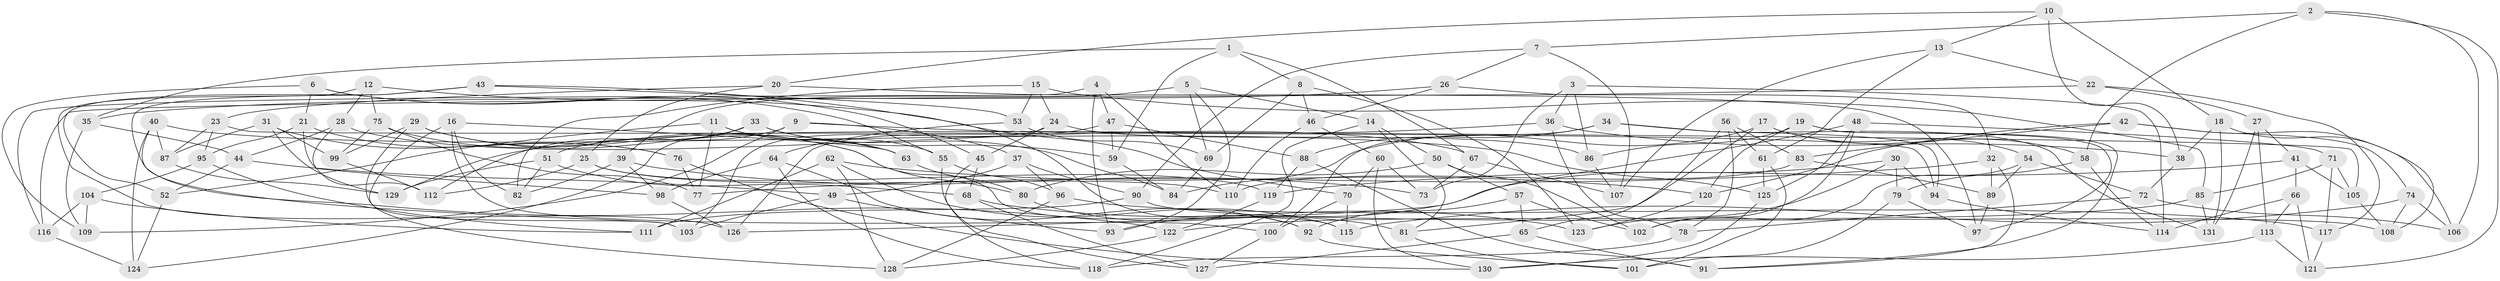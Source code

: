 // coarse degree distribution, {6: 0.4642857142857143, 4: 0.4166666666666667, 5: 0.09523809523809523, 3: 0.023809523809523808}
// Generated by graph-tools (version 1.1) at 2025/52/02/27/25 19:52:30]
// undirected, 131 vertices, 262 edges
graph export_dot {
graph [start="1"]
  node [color=gray90,style=filled];
  1;
  2;
  3;
  4;
  5;
  6;
  7;
  8;
  9;
  10;
  11;
  12;
  13;
  14;
  15;
  16;
  17;
  18;
  19;
  20;
  21;
  22;
  23;
  24;
  25;
  26;
  27;
  28;
  29;
  30;
  31;
  32;
  33;
  34;
  35;
  36;
  37;
  38;
  39;
  40;
  41;
  42;
  43;
  44;
  45;
  46;
  47;
  48;
  49;
  50;
  51;
  52;
  53;
  54;
  55;
  56;
  57;
  58;
  59;
  60;
  61;
  62;
  63;
  64;
  65;
  66;
  67;
  68;
  69;
  70;
  71;
  72;
  73;
  74;
  75;
  76;
  77;
  78;
  79;
  80;
  81;
  82;
  83;
  84;
  85;
  86;
  87;
  88;
  89;
  90;
  91;
  92;
  93;
  94;
  95;
  96;
  97;
  98;
  99;
  100;
  101;
  102;
  103;
  104;
  105;
  106;
  107;
  108;
  109;
  110;
  111;
  112;
  113;
  114;
  115;
  116;
  117;
  118;
  119;
  120;
  121;
  122;
  123;
  124;
  125;
  126;
  127;
  128;
  129;
  130;
  131;
  1 -- 59;
  1 -- 35;
  1 -- 67;
  1 -- 8;
  2 -- 7;
  2 -- 106;
  2 -- 58;
  2 -- 121;
  3 -- 114;
  3 -- 36;
  3 -- 86;
  3 -- 73;
  4 -- 47;
  4 -- 116;
  4 -- 110;
  4 -- 93;
  5 -- 14;
  5 -- 69;
  5 -- 93;
  5 -- 39;
  6 -- 45;
  6 -- 109;
  6 -- 55;
  6 -- 21;
  7 -- 26;
  7 -- 90;
  7 -- 107;
  8 -- 123;
  8 -- 46;
  8 -- 69;
  9 -- 105;
  9 -- 109;
  9 -- 51;
  9 -- 37;
  10 -- 38;
  10 -- 20;
  10 -- 18;
  10 -- 13;
  11 -- 63;
  11 -- 77;
  11 -- 52;
  11 -- 55;
  12 -- 28;
  12 -- 126;
  12 -- 70;
  12 -- 75;
  13 -- 22;
  13 -- 107;
  13 -- 61;
  14 -- 81;
  14 -- 50;
  14 -- 118;
  15 -- 24;
  15 -- 82;
  15 -- 53;
  15 -- 85;
  16 -- 100;
  16 -- 82;
  16 -- 63;
  16 -- 128;
  17 -- 54;
  17 -- 84;
  17 -- 58;
  17 -- 81;
  18 -- 108;
  18 -- 131;
  18 -- 38;
  19 -- 91;
  19 -- 120;
  19 -- 86;
  19 -- 97;
  20 -- 97;
  20 -- 23;
  20 -- 25;
  21 -- 76;
  21 -- 98;
  21 -- 95;
  22 -- 27;
  22 -- 116;
  22 -- 117;
  23 -- 94;
  23 -- 95;
  23 -- 87;
  24 -- 103;
  24 -- 45;
  24 -- 86;
  25 -- 112;
  25 -- 110;
  25 -- 119;
  26 -- 35;
  26 -- 46;
  26 -- 32;
  27 -- 113;
  27 -- 41;
  27 -- 131;
  28 -- 44;
  28 -- 112;
  28 -- 67;
  29 -- 99;
  29 -- 103;
  29 -- 63;
  29 -- 115;
  30 -- 79;
  30 -- 94;
  30 -- 123;
  30 -- 126;
  31 -- 99;
  31 -- 87;
  31 -- 76;
  31 -- 129;
  32 -- 91;
  32 -- 77;
  32 -- 89;
  33 -- 124;
  33 -- 59;
  33 -- 112;
  33 -- 84;
  34 -- 94;
  34 -- 100;
  34 -- 88;
  34 -- 131;
  35 -- 44;
  35 -- 109;
  36 -- 129;
  36 -- 78;
  36 -- 38;
  37 -- 90;
  37 -- 49;
  37 -- 96;
  38 -- 72;
  39 -- 82;
  39 -- 98;
  39 -- 73;
  40 -- 125;
  40 -- 124;
  40 -- 103;
  40 -- 87;
  41 -- 119;
  41 -- 66;
  41 -- 105;
  42 -- 74;
  42 -- 83;
  42 -- 120;
  42 -- 106;
  43 -- 92;
  43 -- 52;
  43 -- 122;
  43 -- 53;
  44 -- 49;
  44 -- 52;
  45 -- 68;
  45 -- 118;
  46 -- 110;
  46 -- 60;
  47 -- 59;
  47 -- 126;
  47 -- 88;
  48 -- 71;
  48 -- 102;
  48 -- 125;
  48 -- 93;
  49 -- 103;
  49 -- 93;
  50 -- 102;
  50 -- 57;
  50 -- 80;
  51 -- 82;
  51 -- 68;
  51 -- 129;
  52 -- 124;
  53 -- 64;
  53 -- 69;
  54 -- 89;
  54 -- 72;
  54 -- 102;
  55 -- 96;
  55 -- 127;
  56 -- 78;
  56 -- 83;
  56 -- 61;
  56 -- 65;
  57 -- 102;
  57 -- 65;
  57 -- 92;
  58 -- 114;
  58 -- 79;
  59 -- 84;
  60 -- 70;
  60 -- 130;
  60 -- 73;
  61 -- 101;
  61 -- 125;
  62 -- 120;
  62 -- 128;
  62 -- 115;
  62 -- 111;
  63 -- 80;
  64 -- 98;
  64 -- 92;
  64 -- 118;
  65 -- 91;
  65 -- 127;
  66 -- 113;
  66 -- 114;
  66 -- 121;
  67 -- 107;
  67 -- 73;
  68 -- 127;
  68 -- 123;
  69 -- 84;
  70 -- 115;
  70 -- 100;
  71 -- 85;
  71 -- 117;
  71 -- 105;
  72 -- 78;
  72 -- 106;
  74 -- 106;
  74 -- 108;
  74 -- 115;
  75 -- 80;
  75 -- 77;
  75 -- 99;
  76 -- 77;
  76 -- 130;
  78 -- 118;
  79 -- 97;
  79 -- 101;
  80 -- 81;
  81 -- 101;
  83 -- 110;
  83 -- 89;
  85 -- 131;
  85 -- 122;
  86 -- 107;
  87 -- 129;
  88 -- 91;
  88 -- 119;
  89 -- 97;
  90 -- 111;
  90 -- 108;
  92 -- 101;
  94 -- 114;
  95 -- 111;
  95 -- 104;
  96 -- 128;
  96 -- 117;
  98 -- 126;
  99 -- 112;
  100 -- 127;
  104 -- 116;
  104 -- 111;
  104 -- 109;
  105 -- 108;
  113 -- 130;
  113 -- 121;
  116 -- 124;
  117 -- 121;
  119 -- 122;
  120 -- 123;
  122 -- 128;
  125 -- 130;
}

